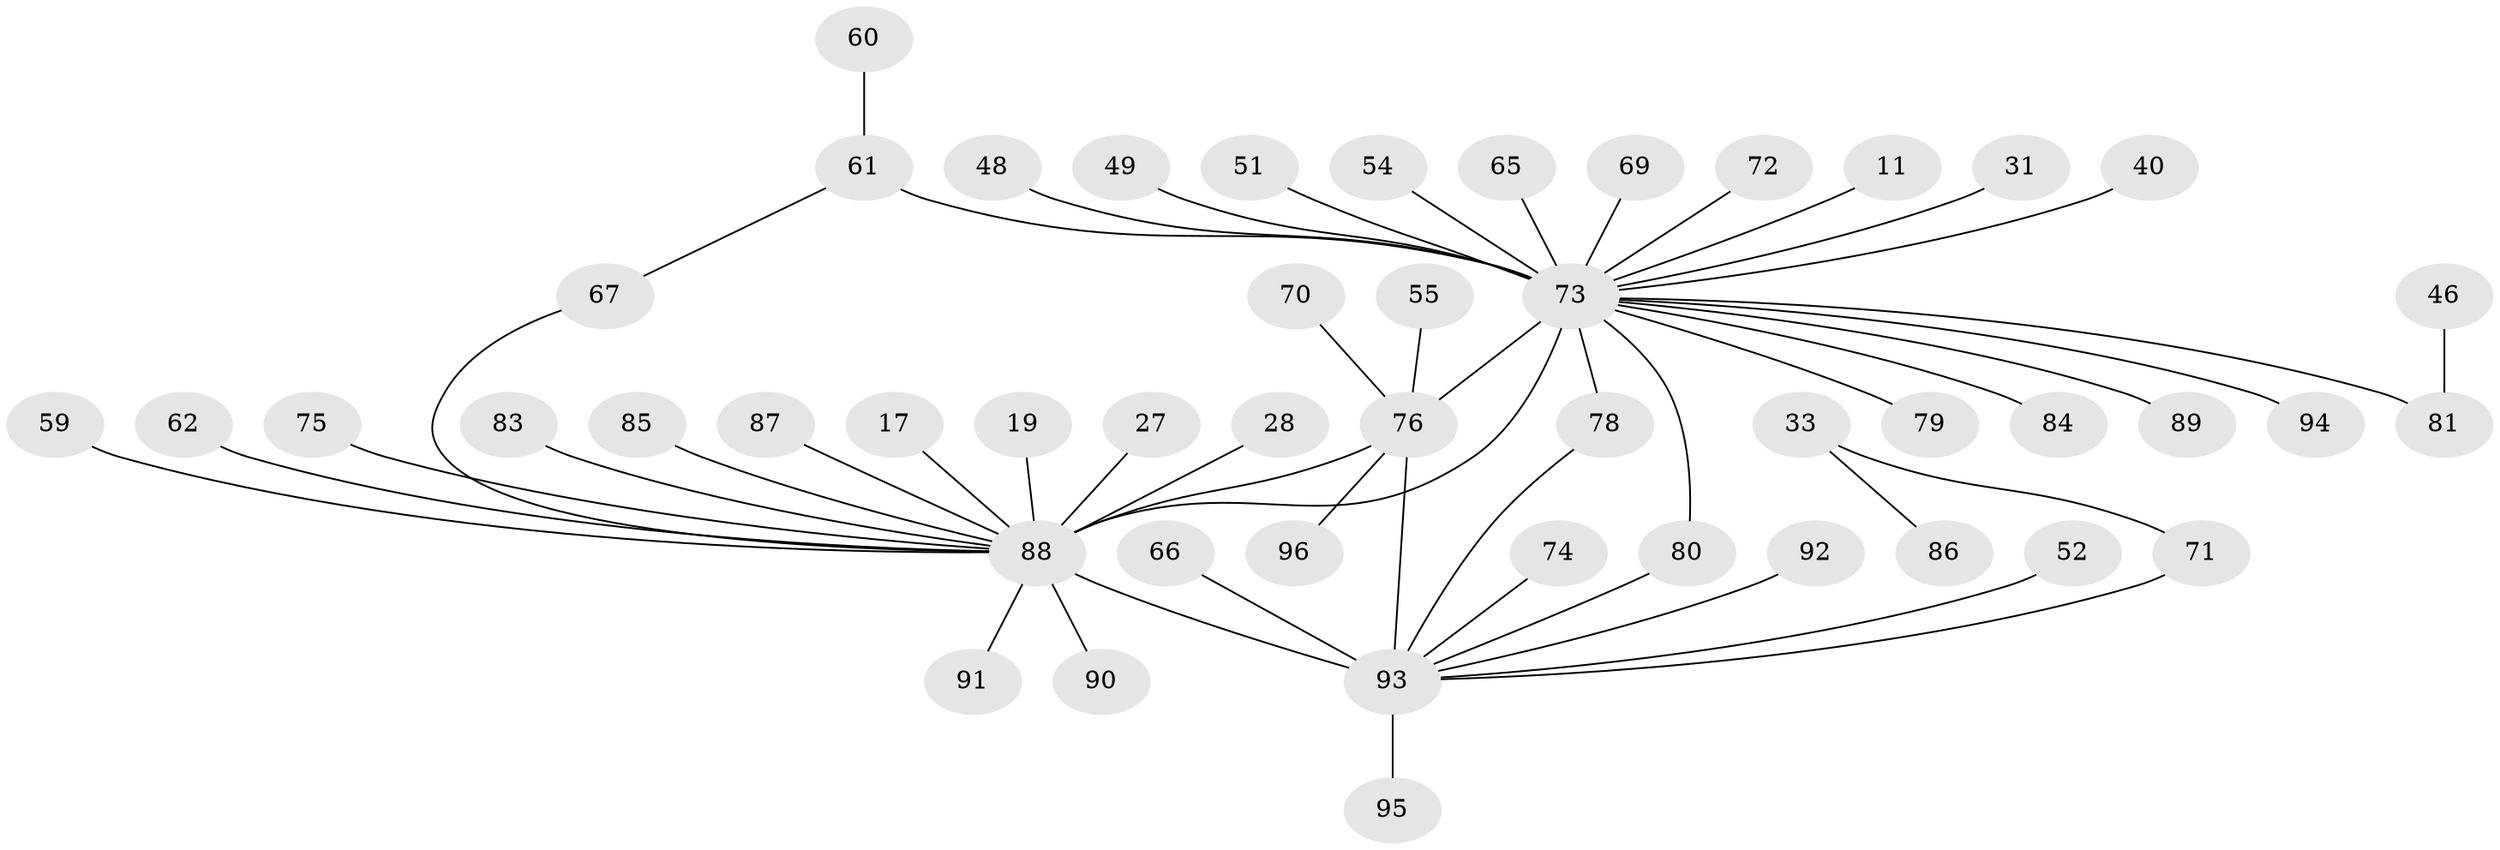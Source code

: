 // original degree distribution, {20: 0.010416666666666666, 15: 0.010416666666666666, 8: 0.03125, 4: 0.07291666666666667, 1: 0.46875, 6: 0.010416666666666666, 3: 0.16666666666666666, 5: 0.041666666666666664, 2: 0.1875}
// Generated by graph-tools (version 1.1) at 2025/46/03/09/25 04:46:57]
// undirected, 48 vertices, 52 edges
graph export_dot {
graph [start="1"]
  node [color=gray90,style=filled];
  11;
  17;
  19;
  27;
  28;
  31 [super="+15"];
  33;
  40;
  46;
  48;
  49;
  51;
  52 [super="+16"];
  54;
  55;
  59;
  60;
  61 [super="+45"];
  62;
  65;
  66;
  67;
  69;
  70;
  71 [super="+20"];
  72 [super="+36"];
  73 [super="+8+4+5+43"];
  74;
  75;
  76 [super="+44+42+63"];
  78 [super="+32"];
  79;
  80;
  81 [super="+9+25"];
  83;
  84;
  85;
  86;
  87;
  88 [super="+47+53+68"];
  89;
  90;
  91 [super="+22"];
  92;
  93 [super="+82+64+12"];
  94;
  95;
  96;
  11 -- 73;
  17 -- 88;
  19 -- 88;
  27 -- 88;
  28 -- 88;
  31 -- 73 [weight=2];
  33 -- 71 [weight=2];
  33 -- 86;
  40 -- 73;
  46 -- 81;
  48 -- 73;
  49 -- 73;
  51 -- 73;
  52 -- 93;
  54 -- 73;
  55 -- 76;
  59 -- 88;
  60 -- 61;
  61 -- 73 [weight=2];
  61 -- 67;
  62 -- 88;
  65 -- 73;
  66 -- 93;
  67 -- 88;
  69 -- 73;
  70 -- 76;
  71 -- 93 [weight=2];
  72 -- 73;
  73 -- 84;
  73 -- 76 [weight=3];
  73 -- 79;
  73 -- 94;
  73 -- 81 [weight=2];
  73 -- 78 [weight=2];
  73 -- 80;
  73 -- 89;
  73 -- 88 [weight=5];
  74 -- 93;
  75 -- 88;
  76 -- 96;
  76 -- 93;
  76 -- 88;
  78 -- 93;
  80 -- 93;
  83 -- 88;
  85 -- 88;
  87 -- 88;
  88 -- 90;
  88 -- 91;
  88 -- 93 [weight=6];
  92 -- 93;
  93 -- 95;
}
